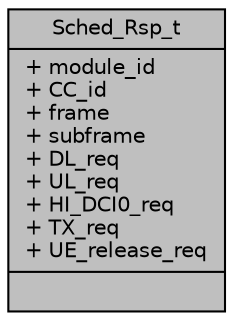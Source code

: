digraph "Sched_Rsp_t"
{
 // LATEX_PDF_SIZE
  edge [fontname="Helvetica",fontsize="10",labelfontname="Helvetica",labelfontsize="10"];
  node [fontname="Helvetica",fontsize="10",shape=record];
  Node1 [label="{Sched_Rsp_t\n|+ module_id\l+ CC_id\l+ frame\l+ subframe\l+ DL_req\l+ UL_req\l+ HI_DCI0_req\l+ TX_req\l+ UE_release_req\l|}",height=0.2,width=0.4,color="black", fillcolor="grey75", style="filled", fontcolor="black",tooltip=" "];
}
